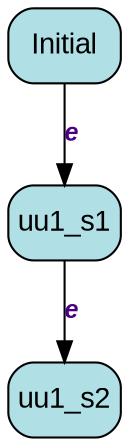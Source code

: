 digraph UU1{

 graph [layout = dot]
 node [fontname="Arial",fontsize="14",shape="box", style="rounded,filled", fillcolor=PowderBlue,margin=0];
 edge [fontname="Arial bold italic",fontsize="12",fontcolor="Indigo"];
 "Initial" -> "uu1_s1" [ label = "e" ] ;
"uu1_s1" -> "uu1_s2" [ label = "e" ] ;
}